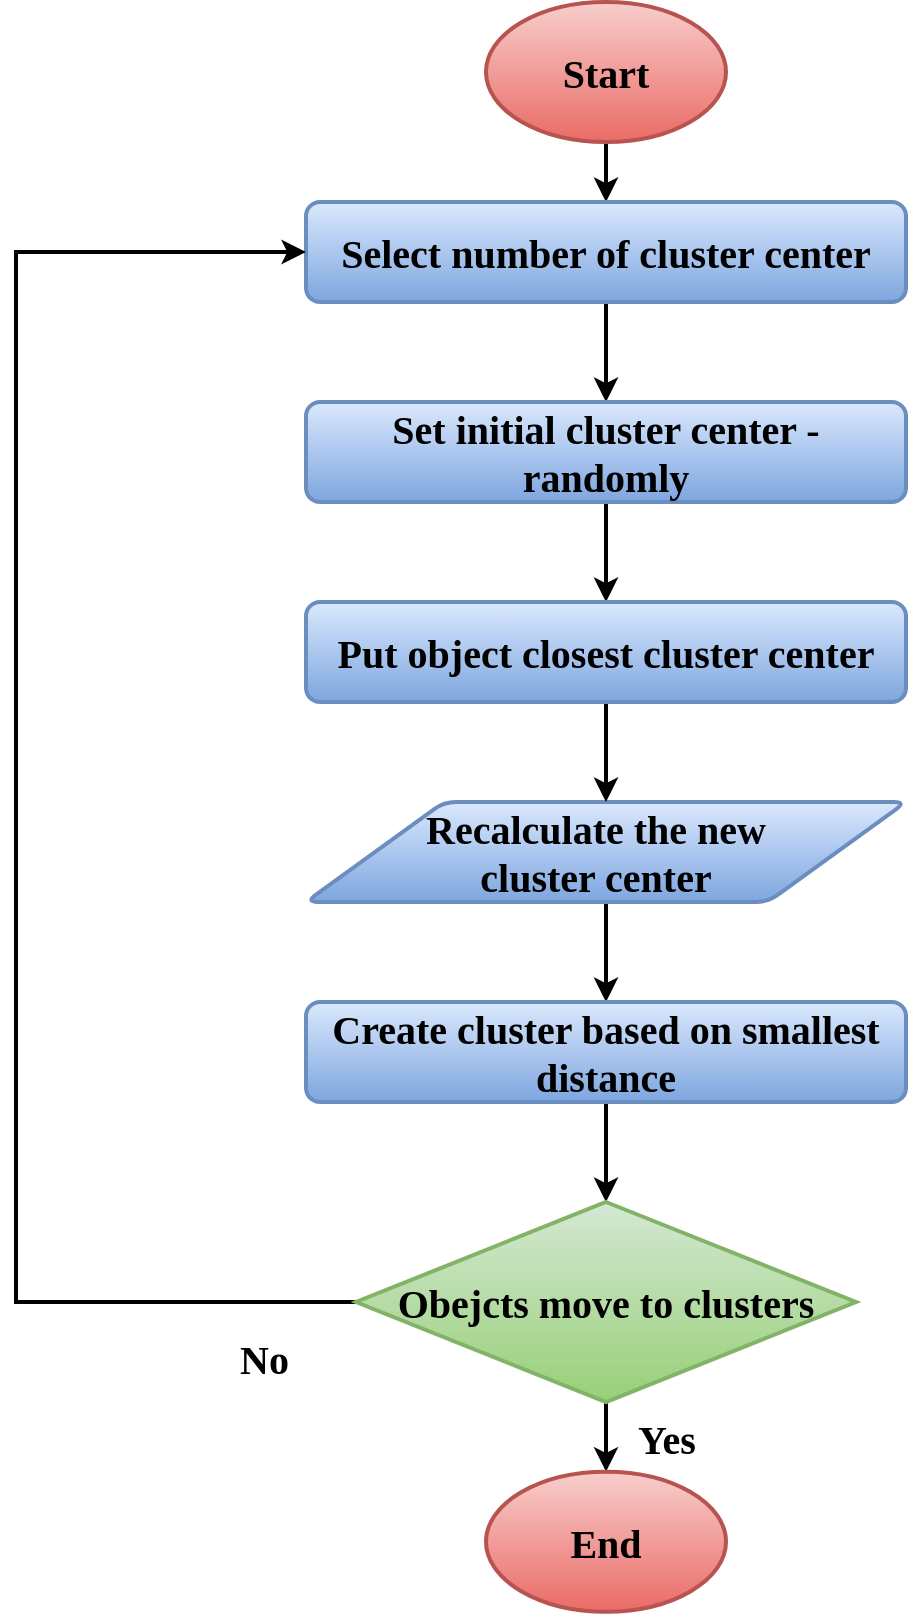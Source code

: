 <mxfile version="10.6.0" type="device"><diagram id="t75xC1ICfpWhpFBGkgHS" name="Page-1"><mxGraphModel dx="1417" dy="719" grid="1" gridSize="10" guides="1" tooltips="1" connect="1" arrows="1" fold="1" page="1" pageScale="1" pageWidth="850" pageHeight="1100" math="0" shadow="0"><root><mxCell id="0"/><mxCell id="1" parent="0"/><mxCell id="RrNQB9CagxqSpI_oQvBN-13" value="" style="edgeStyle=none;rounded=0;orthogonalLoop=1;jettySize=auto;html=1;strokeWidth=2;" edge="1" parent="1" source="RrNQB9CagxqSpI_oQvBN-2" target="RrNQB9CagxqSpI_oQvBN-3"><mxGeometry relative="1" as="geometry"/></mxCell><mxCell id="RrNQB9CagxqSpI_oQvBN-2" value="&lt;font style=&quot;font-size: 20px&quot; face=&quot;Times New Roman&quot;&gt;&lt;b&gt;Start&lt;/b&gt;&lt;/font&gt;" style="strokeWidth=2;html=1;shape=mxgraph.flowchart.start_1;whiteSpace=wrap;fillColor=#f8cecc;strokeColor=#b85450;gradientColor=#ea6b66;" vertex="1" parent="1"><mxGeometry x="325" y="150" width="120" height="70" as="geometry"/></mxCell><mxCell id="RrNQB9CagxqSpI_oQvBN-20" style="edgeStyle=none;rounded=0;orthogonalLoop=1;jettySize=auto;html=1;exitX=0.5;exitY=1;exitDx=0;exitDy=0;entryX=0.5;entryY=0;entryDx=0;entryDy=0;strokeWidth=2;" edge="1" parent="1" source="RrNQB9CagxqSpI_oQvBN-3" target="RrNQB9CagxqSpI_oQvBN-4"><mxGeometry relative="1" as="geometry"/></mxCell><mxCell id="RrNQB9CagxqSpI_oQvBN-3" value="&lt;font style=&quot;font-size: 20px&quot; face=&quot;Times New Roman&quot;&gt;&lt;b&gt;Select number of cluster center&lt;/b&gt;&lt;/font&gt;" style="rounded=1;whiteSpace=wrap;html=1;absoluteArcSize=1;arcSize=14;strokeWidth=2;fillColor=#dae8fc;strokeColor=#6c8ebf;gradientColor=#7ea6e0;" vertex="1" parent="1"><mxGeometry x="235" y="250" width="300" height="50" as="geometry"/></mxCell><mxCell id="RrNQB9CagxqSpI_oQvBN-21" style="edgeStyle=none;rounded=0;orthogonalLoop=1;jettySize=auto;html=1;exitX=0.5;exitY=1;exitDx=0;exitDy=0;entryX=0.5;entryY=0;entryDx=0;entryDy=0;strokeWidth=2;" edge="1" parent="1" source="RrNQB9CagxqSpI_oQvBN-4" target="RrNQB9CagxqSpI_oQvBN-15"><mxGeometry relative="1" as="geometry"/></mxCell><mxCell id="RrNQB9CagxqSpI_oQvBN-4" value="&lt;font style=&quot;font-size: 20px&quot; face=&quot;Times New Roman&quot;&gt;&lt;b&gt;Set initial cluster center - randomly&lt;/b&gt;&lt;/font&gt;" style="rounded=1;whiteSpace=wrap;html=1;absoluteArcSize=1;arcSize=14;strokeWidth=2;fillColor=#dae8fc;strokeColor=#6c8ebf;gradientColor=#7ea6e0;" vertex="1" parent="1"><mxGeometry x="235" y="350" width="300" height="50" as="geometry"/></mxCell><mxCell id="RrNQB9CagxqSpI_oQvBN-28" style="edgeStyle=none;rounded=0;orthogonalLoop=1;jettySize=auto;html=1;exitX=0.5;exitY=1;exitDx=0;exitDy=0;entryX=0.5;entryY=0;entryDx=0;entryDy=0;strokeWidth=2;" edge="1" parent="1" source="RrNQB9CagxqSpI_oQvBN-5" target="RrNQB9CagxqSpI_oQvBN-6"><mxGeometry relative="1" as="geometry"/></mxCell><mxCell id="RrNQB9CagxqSpI_oQvBN-5" value="" style="verticalLabelPosition=bottom;verticalAlign=top;html=1;strokeWidth=2;shape=parallelogram;perimeter=parallelogramPerimeter;whiteSpace=wrap;rounded=1;arcSize=12;size=0.23;fillColor=#dae8fc;strokeColor=#6c8ebf;gradientColor=#7ea6e0;" vertex="1" parent="1"><mxGeometry x="235" y="550" width="300" height="50" as="geometry"/></mxCell><mxCell id="RrNQB9CagxqSpI_oQvBN-29" style="edgeStyle=none;rounded=0;orthogonalLoop=1;jettySize=auto;html=1;exitX=0.5;exitY=1;exitDx=0;exitDy=0;entryX=0.5;entryY=0;entryDx=0;entryDy=0;entryPerimeter=0;strokeWidth=2;" edge="1" parent="1" source="RrNQB9CagxqSpI_oQvBN-6" target="RrNQB9CagxqSpI_oQvBN-7"><mxGeometry relative="1" as="geometry"/></mxCell><mxCell id="RrNQB9CagxqSpI_oQvBN-6" value="&lt;b&gt;&lt;font style=&quot;font-size: 20px&quot; face=&quot;Times New Roman&quot;&gt;Create cluster based on smallest distance&lt;/font&gt;&lt;/b&gt;&lt;br&gt;" style="rounded=1;whiteSpace=wrap;html=1;absoluteArcSize=1;arcSize=14;strokeWidth=2;fillColor=#dae8fc;strokeColor=#6c8ebf;gradientColor=#7ea6e0;" vertex="1" parent="1"><mxGeometry x="235" y="650" width="300" height="50" as="geometry"/></mxCell><mxCell id="RrNQB9CagxqSpI_oQvBN-30" style="edgeStyle=none;rounded=0;orthogonalLoop=1;jettySize=auto;html=1;exitX=0.5;exitY=1;exitDx=0;exitDy=0;exitPerimeter=0;entryX=0.5;entryY=0;entryDx=0;entryDy=0;entryPerimeter=0;strokeWidth=2;" edge="1" parent="1" source="RrNQB9CagxqSpI_oQvBN-7" target="RrNQB9CagxqSpI_oQvBN-9"><mxGeometry relative="1" as="geometry"/></mxCell><mxCell id="RrNQB9CagxqSpI_oQvBN-33" style="edgeStyle=orthogonalEdgeStyle;rounded=0;orthogonalLoop=1;jettySize=auto;html=1;exitX=0;exitY=0.5;exitDx=0;exitDy=0;exitPerimeter=0;strokeWidth=2;entryX=0;entryY=0.5;entryDx=0;entryDy=0;" edge="1" parent="1" source="RrNQB9CagxqSpI_oQvBN-7" target="RrNQB9CagxqSpI_oQvBN-3"><mxGeometry relative="1" as="geometry"><mxPoint x="40" y="260" as="targetPoint"/><Array as="points"><mxPoint x="90" y="800"/><mxPoint x="90" y="275"/></Array></mxGeometry></mxCell><mxCell id="RrNQB9CagxqSpI_oQvBN-7" value="&lt;font style=&quot;font-size: 20px&quot; face=&quot;Times New Roman&quot;&gt;&lt;b&gt;Obejcts move to clusters&lt;/b&gt;&lt;/font&gt;" style="strokeWidth=2;html=1;shape=mxgraph.flowchart.decision;whiteSpace=wrap;fillColor=#d5e8d4;strokeColor=#82b366;gradientColor=#97d077;" vertex="1" parent="1"><mxGeometry x="260" y="750" width="250" height="100" as="geometry"/></mxCell><mxCell id="RrNQB9CagxqSpI_oQvBN-9" value="&lt;b&gt;&lt;font face=&quot;Times New Roman&quot; style=&quot;font-size: 20px&quot;&gt;End&lt;br&gt;&lt;/font&gt;&lt;/b&gt;" style="strokeWidth=2;html=1;shape=mxgraph.flowchart.start_1;whiteSpace=wrap;fillColor=#f8cecc;strokeColor=#b85450;gradientColor=#ea6b66;" vertex="1" parent="1"><mxGeometry x="325" y="884.833" width="120" height="70" as="geometry"/></mxCell><mxCell id="RrNQB9CagxqSpI_oQvBN-14" value="&lt;font style=&quot;font-size: 20px&quot; face=&quot;Times New Roman&quot;&gt;&lt;b&gt;Recalculate the new cluster center&lt;/b&gt;&lt;/font&gt;" style="text;html=1;strokeColor=none;fillColor=none;align=center;verticalAlign=middle;whiteSpace=wrap;rounded=0;" vertex="1" parent="1"><mxGeometry x="270" y="565" width="220" height="20" as="geometry"/></mxCell><mxCell id="RrNQB9CagxqSpI_oQvBN-25" style="edgeStyle=none;rounded=0;orthogonalLoop=1;jettySize=auto;html=1;exitX=0.5;exitY=1;exitDx=0;exitDy=0;entryX=0.5;entryY=0;entryDx=0;entryDy=0;strokeWidth=2;" edge="1" parent="1" source="RrNQB9CagxqSpI_oQvBN-15" target="RrNQB9CagxqSpI_oQvBN-5"><mxGeometry relative="1" as="geometry"/></mxCell><mxCell id="RrNQB9CagxqSpI_oQvBN-15" value="&lt;b&gt;&lt;font style=&quot;font-size: 20px&quot; face=&quot;Times New Roman&quot;&gt;Put object closest cluster center&lt;/font&gt;&lt;/b&gt;&lt;br&gt;" style="rounded=1;whiteSpace=wrap;html=1;absoluteArcSize=1;arcSize=14;strokeWidth=2;fillColor=#dae8fc;strokeColor=#6c8ebf;gradientColor=#7ea6e0;" vertex="1" parent="1"><mxGeometry x="235" y="450" width="300" height="50" as="geometry"/></mxCell><mxCell id="RrNQB9CagxqSpI_oQvBN-34" value="&lt;font style=&quot;font-size: 20px&quot; face=&quot;Times New Roman&quot;&gt;&lt;b&gt;No&lt;/b&gt;&lt;/font&gt;" style="text;html=1;" vertex="1" parent="1"><mxGeometry x="200" y="810" width="50" height="30" as="geometry"/></mxCell><mxCell id="RrNQB9CagxqSpI_oQvBN-35" value="&lt;font style=&quot;font-size: 20px&quot; face=&quot;Times New Roman&quot;&gt;&lt;b&gt;Yes&lt;/b&gt;&lt;/font&gt;" style="text;html=1;" vertex="1" parent="1"><mxGeometry x="398.5" y="850" width="50" height="30" as="geometry"/></mxCell></root></mxGraphModel></diagram></mxfile>